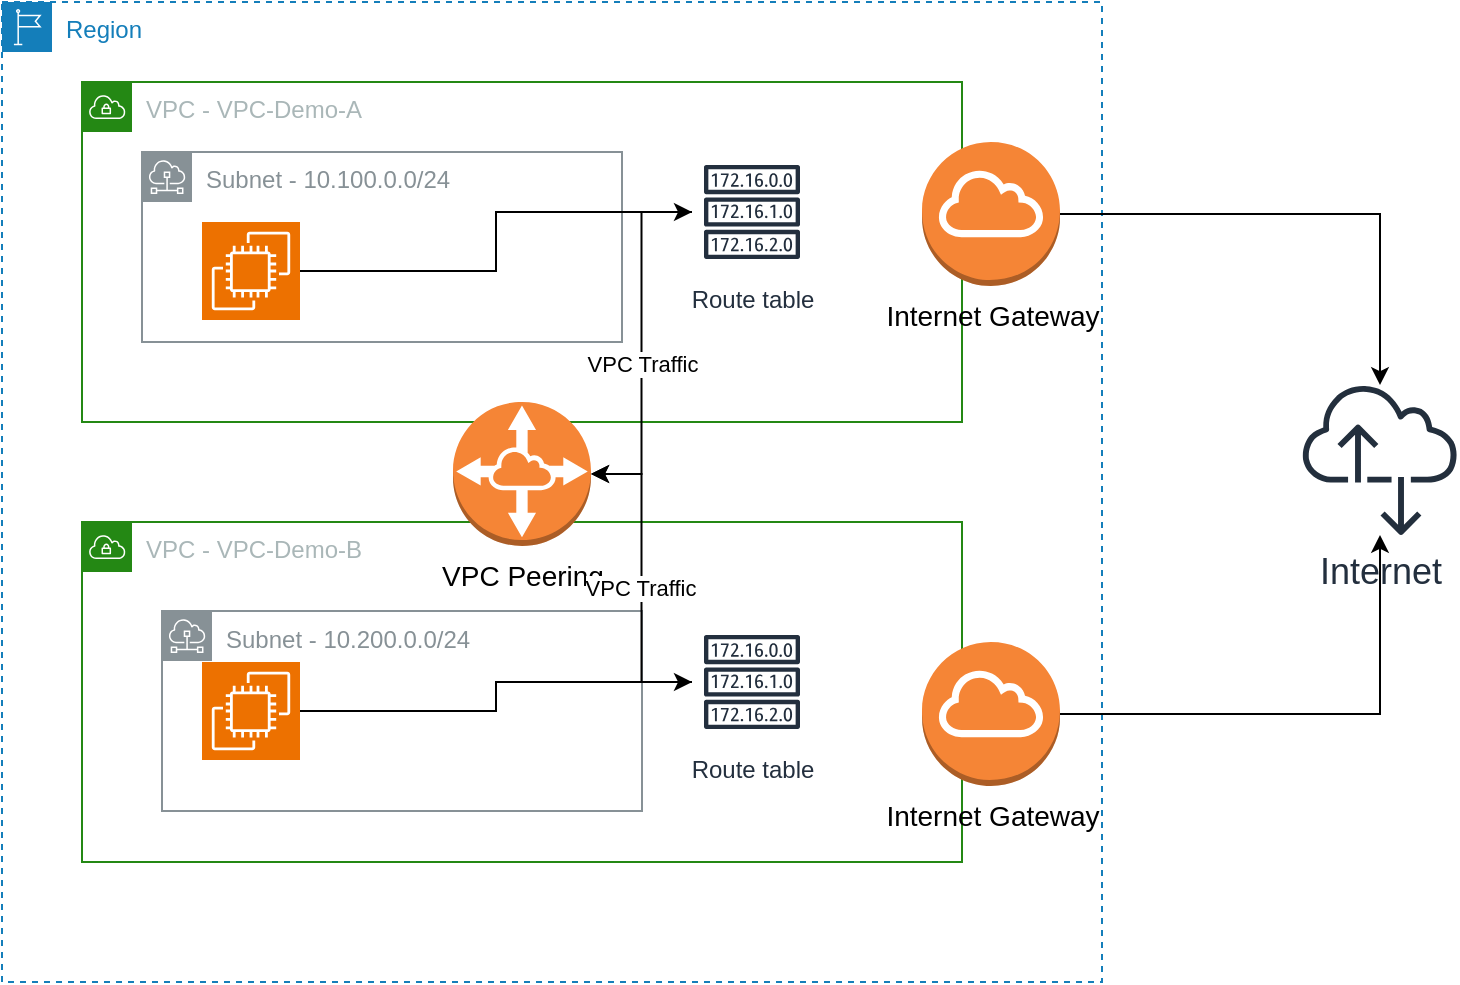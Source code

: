 <mxfile version="22.1.0" type="github">
  <diagram name="Page-1" id="A9K-0HT-UEwowzMU4LhS">
    <mxGraphModel dx="934" dy="508" grid="1" gridSize="10" guides="1" tooltips="1" connect="1" arrows="1" fold="1" page="1" pageScale="1" pageWidth="850" pageHeight="1100" math="0" shadow="0">
      <root>
        <mxCell id="0" />
        <mxCell id="1" parent="0" />
        <mxCell id="Pzan016mrUZzbay4V-gx-8" value="Region" style="points=[[0,0],[0.25,0],[0.5,0],[0.75,0],[1,0],[1,0.25],[1,0.5],[1,0.75],[1,1],[0.75,1],[0.5,1],[0.25,1],[0,1],[0,0.75],[0,0.5],[0,0.25]];outlineConnect=0;gradientColor=none;html=1;whiteSpace=wrap;fontSize=12;fontStyle=0;container=1;pointerEvents=0;collapsible=0;recursiveResize=0;shape=mxgraph.aws4.group;grIcon=mxgraph.aws4.group_region;strokeColor=#147EBA;fillColor=none;verticalAlign=top;align=left;spacingLeft=30;fontColor=#147EBA;dashed=1;" parent="1" vertex="1">
          <mxGeometry x="80" y="40" width="550" height="490" as="geometry" />
        </mxCell>
        <mxCell id="Pzan016mrUZzbay4V-gx-1" value="VPC -&amp;nbsp;VPC-Demo-B" style="points=[[0,0],[0.25,0],[0.5,0],[0.75,0],[1,0],[1,0.25],[1,0.5],[1,0.75],[1,1],[0.75,1],[0.5,1],[0.25,1],[0,1],[0,0.75],[0,0.5],[0,0.25]];outlineConnect=0;gradientColor=none;html=1;whiteSpace=wrap;fontSize=12;fontStyle=0;container=1;pointerEvents=0;collapsible=0;recursiveResize=0;shape=mxgraph.aws4.group;grIcon=mxgraph.aws4.group_vpc;strokeColor=#248814;fillColor=none;verticalAlign=top;align=left;spacingLeft=30;fontColor=#AAB7B8;dashed=0;" parent="Pzan016mrUZzbay4V-gx-8" vertex="1">
          <mxGeometry x="40" y="260" width="440" height="170" as="geometry" />
        </mxCell>
        <mxCell id="u_7Cmt5JIiaK4Qp-vFEG-8" style="edgeStyle=orthogonalEdgeStyle;rounded=0;orthogonalLoop=1;jettySize=auto;html=1;" edge="1" parent="Pzan016mrUZzbay4V-gx-1" source="Pzan016mrUZzbay4V-gx-13" target="u_7Cmt5JIiaK4Qp-vFEG-3">
          <mxGeometry relative="1" as="geometry" />
        </mxCell>
        <mxCell id="Pzan016mrUZzbay4V-gx-13" value="" style="sketch=0;points=[[0,0,0],[0.25,0,0],[0.5,0,0],[0.75,0,0],[1,0,0],[0,1,0],[0.25,1,0],[0.5,1,0],[0.75,1,0],[1,1,0],[0,0.25,0],[0,0.5,0],[0,0.75,0],[1,0.25,0],[1,0.5,0],[1,0.75,0]];outlineConnect=0;fontColor=#232F3E;fillColor=#ED7100;strokeColor=#ffffff;dashed=0;verticalLabelPosition=bottom;verticalAlign=top;align=center;html=1;fontSize=12;fontStyle=0;aspect=fixed;shape=mxgraph.aws4.resourceIcon;resIcon=mxgraph.aws4.ec2;" parent="Pzan016mrUZzbay4V-gx-1" vertex="1">
          <mxGeometry x="60" y="70" width="49" height="49" as="geometry" />
        </mxCell>
        <mxCell id="u_7Cmt5JIiaK4Qp-vFEG-3" value="Route table" style="sketch=0;outlineConnect=0;fontColor=#232F3E;gradientColor=none;strokeColor=#232F3E;fillColor=#ffffff;dashed=0;verticalLabelPosition=bottom;verticalAlign=top;align=center;html=1;fontSize=12;fontStyle=0;aspect=fixed;shape=mxgraph.aws4.resourceIcon;resIcon=mxgraph.aws4.route_table;" vertex="1" parent="Pzan016mrUZzbay4V-gx-1">
          <mxGeometry x="305" y="50" width="60" height="60" as="geometry" />
        </mxCell>
        <mxCell id="Pzan016mrUZzbay4V-gx-10" value="Subnet - 10.200.0.0/24" style="sketch=0;outlineConnect=0;gradientColor=none;html=1;whiteSpace=wrap;fontSize=12;fontStyle=0;shape=mxgraph.aws4.group;grIcon=mxgraph.aws4.group_subnet;strokeColor=#879196;fillColor=none;verticalAlign=top;align=left;spacingLeft=30;fontColor=#879196;dashed=0;" parent="Pzan016mrUZzbay4V-gx-1" vertex="1">
          <mxGeometry x="40" y="44.5" width="240" height="100" as="geometry" />
        </mxCell>
        <mxCell id="Pzan016mrUZzbay4V-gx-15" value="VPC -&amp;nbsp;VPC-Demo-A" style="points=[[0,0],[0.25,0],[0.5,0],[0.75,0],[1,0],[1,0.25],[1,0.5],[1,0.75],[1,1],[0.75,1],[0.5,1],[0.25,1],[0,1],[0,0.75],[0,0.5],[0,0.25]];outlineConnect=0;gradientColor=none;html=1;whiteSpace=wrap;fontSize=12;fontStyle=0;container=1;pointerEvents=0;collapsible=0;recursiveResize=0;shape=mxgraph.aws4.group;grIcon=mxgraph.aws4.group_vpc;strokeColor=#248814;fillColor=none;verticalAlign=top;align=left;spacingLeft=30;fontColor=#AAB7B8;dashed=0;" parent="Pzan016mrUZzbay4V-gx-8" vertex="1">
          <mxGeometry x="40" y="40" width="440" height="170" as="geometry" />
        </mxCell>
        <mxCell id="Pzan016mrUZzbay4V-gx-9" value="Subnet - 10.100.0.0/24" style="sketch=0;outlineConnect=0;gradientColor=none;html=1;whiteSpace=wrap;fontSize=12;fontStyle=0;shape=mxgraph.aws4.group;grIcon=mxgraph.aws4.group_subnet;strokeColor=#879196;fillColor=none;verticalAlign=top;align=left;spacingLeft=30;fontColor=#879196;dashed=0;" parent="Pzan016mrUZzbay4V-gx-15" vertex="1">
          <mxGeometry x="30" y="35" width="240" height="95" as="geometry" />
        </mxCell>
        <mxCell id="u_7Cmt5JIiaK4Qp-vFEG-6" style="edgeStyle=orthogonalEdgeStyle;rounded=0;orthogonalLoop=1;jettySize=auto;html=1;" edge="1" parent="Pzan016mrUZzbay4V-gx-15" source="Pzan016mrUZzbay4V-gx-12" target="u_7Cmt5JIiaK4Qp-vFEG-2">
          <mxGeometry relative="1" as="geometry" />
        </mxCell>
        <mxCell id="Pzan016mrUZzbay4V-gx-12" value="" style="sketch=0;points=[[0,0,0],[0.25,0,0],[0.5,0,0],[0.75,0,0],[1,0,0],[0,1,0],[0.25,1,0],[0.5,1,0],[0.75,1,0],[1,1,0],[0,0.25,0],[0,0.5,0],[0,0.75,0],[1,0.25,0],[1,0.5,0],[1,0.75,0]];outlineConnect=0;fontColor=#232F3E;fillColor=#ED7100;strokeColor=#ffffff;dashed=0;verticalLabelPosition=bottom;verticalAlign=top;align=center;html=1;fontSize=12;fontStyle=0;aspect=fixed;shape=mxgraph.aws4.resourceIcon;resIcon=mxgraph.aws4.ec2;" parent="Pzan016mrUZzbay4V-gx-15" vertex="1">
          <mxGeometry x="60" y="70" width="49" height="49" as="geometry" />
        </mxCell>
        <mxCell id="u_7Cmt5JIiaK4Qp-vFEG-2" value="Route table" style="sketch=0;outlineConnect=0;fontColor=#232F3E;gradientColor=none;strokeColor=#232F3E;fillColor=#ffffff;dashed=0;verticalLabelPosition=bottom;verticalAlign=top;align=center;html=1;fontSize=12;fontStyle=0;aspect=fixed;shape=mxgraph.aws4.resourceIcon;resIcon=mxgraph.aws4.route_table;" vertex="1" parent="Pzan016mrUZzbay4V-gx-15">
          <mxGeometry x="305" y="35" width="60" height="60" as="geometry" />
        </mxCell>
        <mxCell id="Pzan016mrUZzbay4V-gx-17" value="&lt;font style=&quot;font-size: 14px;&quot;&gt;VPC Peering&lt;/font&gt;" style="outlineConnect=0;dashed=0;verticalLabelPosition=bottom;verticalAlign=top;align=center;html=1;shape=mxgraph.aws3.vpc_peering;fillColor=#F58536;gradientColor=none;" parent="Pzan016mrUZzbay4V-gx-8" vertex="1">
          <mxGeometry x="225.5" y="200" width="69" height="72" as="geometry" />
        </mxCell>
        <mxCell id="Pzan016mrUZzbay4V-gx-18" value="&lt;font style=&quot;font-size: 14px;&quot;&gt;Internet Gateway&lt;/font&gt;" style="outlineConnect=0;dashed=0;verticalLabelPosition=bottom;verticalAlign=top;align=center;html=1;shape=mxgraph.aws3.internet_gateway;fillColor=#F58536;gradientColor=none;" parent="Pzan016mrUZzbay4V-gx-8" vertex="1">
          <mxGeometry x="460" y="70" width="69" height="72" as="geometry" />
        </mxCell>
        <mxCell id="Pzan016mrUZzbay4V-gx-19" value="&lt;font style=&quot;font-size: 14px;&quot;&gt;Internet Gateway&lt;/font&gt;" style="outlineConnect=0;dashed=0;verticalLabelPosition=bottom;verticalAlign=top;align=center;html=1;shape=mxgraph.aws3.internet_gateway;fillColor=#F58536;gradientColor=none;" parent="Pzan016mrUZzbay4V-gx-8" vertex="1">
          <mxGeometry x="460" y="320" width="69" height="72" as="geometry" />
        </mxCell>
        <mxCell id="u_7Cmt5JIiaK4Qp-vFEG-7" style="edgeStyle=orthogonalEdgeStyle;rounded=0;orthogonalLoop=1;jettySize=auto;html=1;entryX=1;entryY=0.5;entryDx=0;entryDy=0;entryPerimeter=0;" edge="1" parent="Pzan016mrUZzbay4V-gx-8" source="u_7Cmt5JIiaK4Qp-vFEG-2" target="Pzan016mrUZzbay4V-gx-17">
          <mxGeometry relative="1" as="geometry" />
        </mxCell>
        <mxCell id="u_7Cmt5JIiaK4Qp-vFEG-10" value="VPC Traffic" style="edgeLabel;html=1;align=center;verticalAlign=middle;resizable=0;points=[];" vertex="1" connectable="0" parent="u_7Cmt5JIiaK4Qp-vFEG-7">
          <mxGeometry x="0.109" relative="1" as="geometry">
            <mxPoint as="offset" />
          </mxGeometry>
        </mxCell>
        <mxCell id="u_7Cmt5JIiaK4Qp-vFEG-9" style="edgeStyle=orthogonalEdgeStyle;rounded=0;orthogonalLoop=1;jettySize=auto;html=1;entryX=1;entryY=0.5;entryDx=0;entryDy=0;entryPerimeter=0;" edge="1" parent="Pzan016mrUZzbay4V-gx-8" source="u_7Cmt5JIiaK4Qp-vFEG-3" target="Pzan016mrUZzbay4V-gx-17">
          <mxGeometry relative="1" as="geometry" />
        </mxCell>
        <mxCell id="u_7Cmt5JIiaK4Qp-vFEG-11" value="VPC Traffic" style="edgeLabel;html=1;align=center;verticalAlign=middle;resizable=0;points=[];" vertex="1" connectable="0" parent="u_7Cmt5JIiaK4Qp-vFEG-9">
          <mxGeometry x="-0.059" y="1" relative="1" as="geometry">
            <mxPoint as="offset" />
          </mxGeometry>
        </mxCell>
        <mxCell id="Pzan016mrUZzbay4V-gx-20" value="&lt;font style=&quot;font-size: 18px;&quot;&gt;Internet&lt;/font&gt;" style="sketch=0;outlineConnect=0;fontColor=#232F3E;gradientColor=none;fillColor=#232F3D;strokeColor=none;dashed=0;verticalLabelPosition=bottom;verticalAlign=top;align=center;html=1;fontSize=12;fontStyle=0;aspect=fixed;pointerEvents=1;shape=mxgraph.aws4.internet_alt2;" parent="1" vertex="1">
          <mxGeometry x="730" y="230" width="78" height="78" as="geometry" />
        </mxCell>
        <mxCell id="Pzan016mrUZzbay4V-gx-22" style="edgeStyle=orthogonalEdgeStyle;rounded=0;orthogonalLoop=1;jettySize=auto;html=1;exitX=1;exitY=0.5;exitDx=0;exitDy=0;exitPerimeter=0;" parent="1" source="Pzan016mrUZzbay4V-gx-19" target="Pzan016mrUZzbay4V-gx-20" edge="1">
          <mxGeometry relative="1" as="geometry" />
        </mxCell>
        <mxCell id="Pzan016mrUZzbay4V-gx-24" style="edgeStyle=orthogonalEdgeStyle;rounded=0;orthogonalLoop=1;jettySize=auto;html=1;exitX=1;exitY=0.5;exitDx=0;exitDy=0;exitPerimeter=0;" parent="1" source="Pzan016mrUZzbay4V-gx-18" target="Pzan016mrUZzbay4V-gx-20" edge="1">
          <mxGeometry relative="1" as="geometry" />
        </mxCell>
      </root>
    </mxGraphModel>
  </diagram>
</mxfile>
